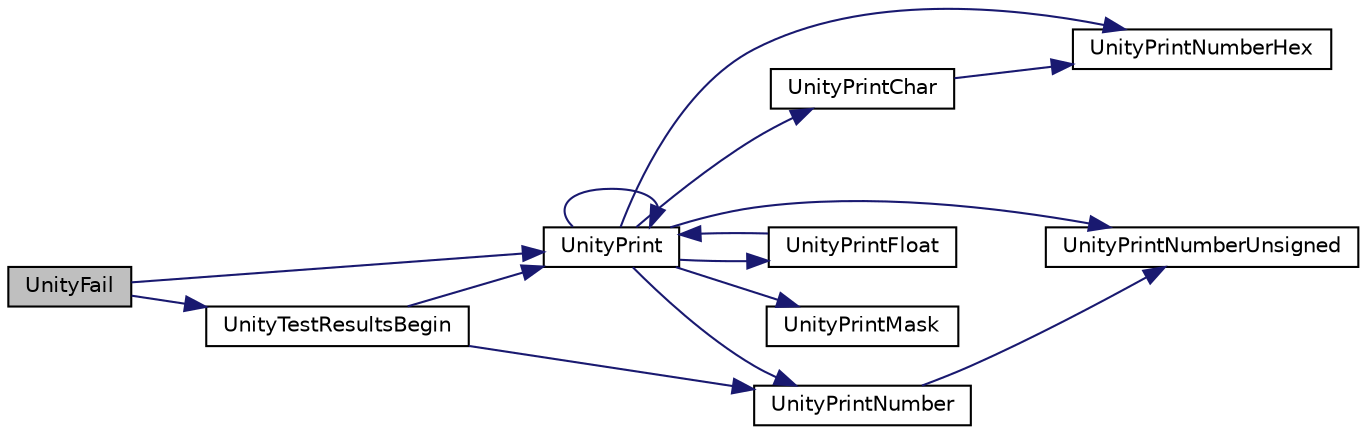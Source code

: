digraph "UnityFail"
{
  edge [fontname="Helvetica",fontsize="10",labelfontname="Helvetica",labelfontsize="10"];
  node [fontname="Helvetica",fontsize="10",shape=record];
  rankdir="LR";
  Node186 [label="UnityFail",height=0.2,width=0.4,color="black", fillcolor="grey75", style="filled", fontcolor="black"];
  Node186 -> Node187 [color="midnightblue",fontsize="10",style="solid",fontname="Helvetica"];
  Node187 [label="UnityTestResultsBegin",height=0.2,width=0.4,color="black", fillcolor="white", style="filled",URL="$unity_8c.html#af87f4beffdad7f78fb592861e61b1bae"];
  Node187 -> Node188 [color="midnightblue",fontsize="10",style="solid",fontname="Helvetica"];
  Node188 [label="UnityPrint",height=0.2,width=0.4,color="black", fillcolor="white", style="filled",URL="$unity_8c.html#accff2eb4cfd0273e8ad62c37639d3e3c"];
  Node188 -> Node189 [color="midnightblue",fontsize="10",style="solid",fontname="Helvetica"];
  Node189 [label="UnityPrintChar",height=0.2,width=0.4,color="black", fillcolor="white", style="filled",URL="$unity_8c.html#aa3373f770c748cc1600d55cd8c7839c3"];
  Node189 -> Node190 [color="midnightblue",fontsize="10",style="solid",fontname="Helvetica"];
  Node190 [label="UnityPrintNumberHex",height=0.2,width=0.4,color="black", fillcolor="white", style="filled",URL="$unity_8c.html#ab5636c2c3e2d5ff0d89461e2323aa469"];
  Node188 -> Node191 [color="midnightblue",fontsize="10",style="solid",fontname="Helvetica"];
  Node191 [label="UnityPrintNumber",height=0.2,width=0.4,color="black", fillcolor="white", style="filled",URL="$unity_8c.html#a644211a214ab000dcabd5582c52e0313"];
  Node191 -> Node192 [color="midnightblue",fontsize="10",style="solid",fontname="Helvetica"];
  Node192 [label="UnityPrintNumberUnsigned",height=0.2,width=0.4,color="black", fillcolor="white", style="filled",URL="$unity_8c.html#a3ef388786e9a8e769d13af2601b592dc"];
  Node188 -> Node193 [color="midnightblue",fontsize="10",style="solid",fontname="Helvetica"];
  Node193 [label="UnityPrintFloat",height=0.2,width=0.4,color="black", fillcolor="white", style="filled",URL="$unity_8c.html#ac3d39bc0740a28949a2ba689588491c2"];
  Node193 -> Node188 [color="midnightblue",fontsize="10",style="solid",fontname="Helvetica"];
  Node188 -> Node192 [color="midnightblue",fontsize="10",style="solid",fontname="Helvetica"];
  Node188 -> Node194 [color="midnightblue",fontsize="10",style="solid",fontname="Helvetica"];
  Node194 [label="UnityPrintMask",height=0.2,width=0.4,color="black", fillcolor="white", style="filled",URL="$unity_8c.html#a207d5b3e2bfe8042b0505066ccd07c9b"];
  Node188 -> Node190 [color="midnightblue",fontsize="10",style="solid",fontname="Helvetica"];
  Node188 -> Node188 [color="midnightblue",fontsize="10",style="solid",fontname="Helvetica"];
  Node187 -> Node191 [color="midnightblue",fontsize="10",style="solid",fontname="Helvetica"];
  Node186 -> Node188 [color="midnightblue",fontsize="10",style="solid",fontname="Helvetica"];
}
